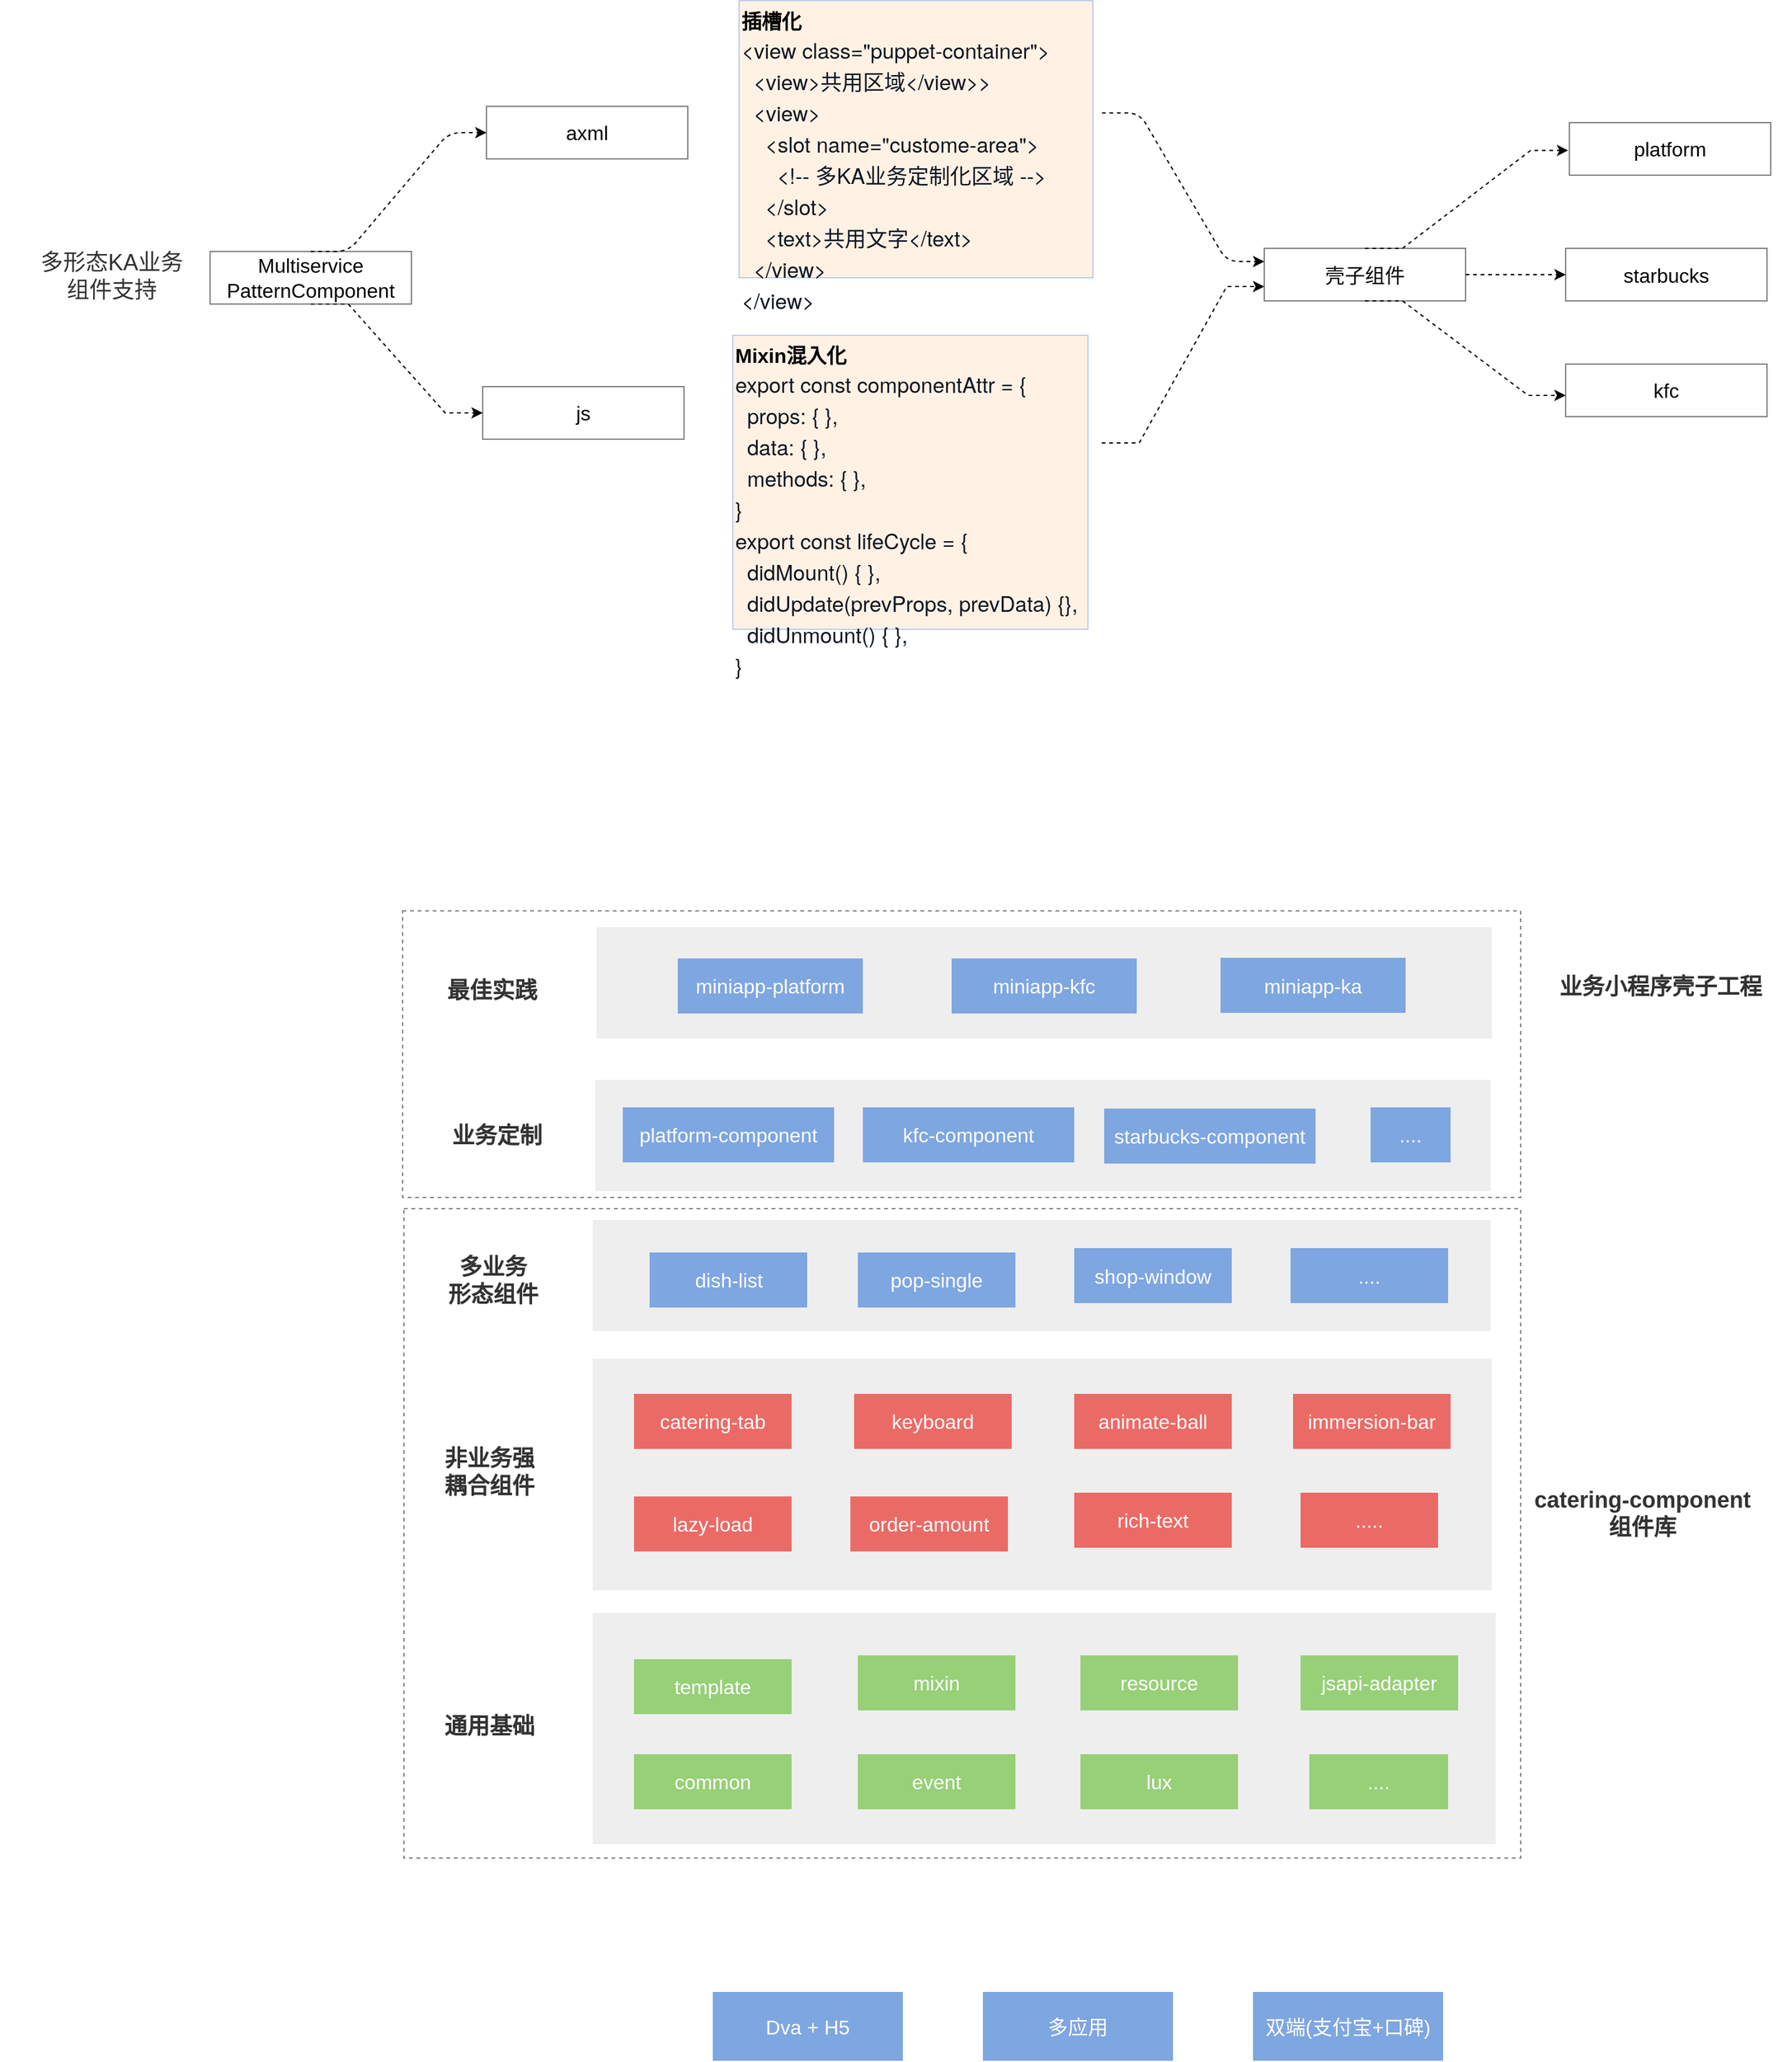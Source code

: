 <mxfile version="13.1.3" type="github" pages="2">
  <diagram id="wGNWwgJgoCwC0jG4wGCJ" name="小程序建设">
    <mxGraphModel dx="2151" dy="2077" grid="0" gridSize="10" guides="1" tooltips="1" connect="1" arrows="1" fold="1" page="0" pageScale="1" pageWidth="1920" pageHeight="2200" math="0" shadow="0">
      <root>
        <mxCell id="0" />
        <mxCell id="1" parent="0" />
        <mxCell id="CZNGlVrKEzRFkM5Kss_T-32" value="" style="rounded=0;whiteSpace=wrap;html=1;dashed=1;strokeColor=#000000;fillColor=none;gradientColor=none;fontSize=16;fontColor=#333333;opacity=50;align=left;" vertex="1" parent="1">
          <mxGeometry x="-465" y="-203" width="894" height="229" as="geometry" />
        </mxCell>
        <mxCell id="CZNGlVrKEzRFkM5Kss_T-28" value="" style="rounded=0;whiteSpace=wrap;html=1;strokeColor=#000000;fillColor=none;gradientColor=none;fontSize=16;fontColor=#333333;opacity=50;align=left;dashed=1;" vertex="1" parent="1">
          <mxGeometry x="-464" y="35" width="893" height="519" as="geometry" />
        </mxCell>
        <mxCell id="_iwvBpTfkNNGq4-8pk6j-16" value="" style="rounded=0;whiteSpace=wrap;html=1;fillColor=#eeeeee;fontSize=16;strokeColor=none;" vertex="1" parent="1">
          <mxGeometry x="-313" y="358" width="722" height="185" as="geometry" />
        </mxCell>
        <mxCell id="_iwvBpTfkNNGq4-8pk6j-4" value="&lt;span style=&quot;font-size: 18px&quot;&gt;多形态KA业务&lt;br&gt;组件支持&lt;/span&gt;" style="text;html=1;strokeColor=none;fillColor=none;align=center;verticalAlign=middle;whiteSpace=wrap;rounded=0;fontSize=16;fontColor=#333333;fontStyle=0" vertex="1" parent="1">
          <mxGeometry x="-787" y="-732.5" width="179" height="45" as="geometry" />
        </mxCell>
        <mxCell id="_iwvBpTfkNNGq4-8pk6j-6" value="&lt;font color=&quot;#ffffff&quot;&gt;template&lt;/font&gt;" style="rounded=0;whiteSpace=wrap;html=1;fontSize=16;strokeColor=none;fillColor=#97D077;gradientColor=none;" vertex="1" parent="1">
          <mxGeometry x="-280" y="395" width="126" height="44" as="geometry" />
        </mxCell>
        <mxCell id="_iwvBpTfkNNGq4-8pk6j-9" value="&lt;font color=&quot;#ffffff&quot;&gt;mixin&lt;/font&gt;" style="rounded=0;whiteSpace=wrap;html=1;fontSize=16;strokeColor=none;fillColor=#97D077;gradientColor=none;" vertex="1" parent="1">
          <mxGeometry x="-101" y="392" width="126" height="44" as="geometry" />
        </mxCell>
        <mxCell id="_iwvBpTfkNNGq4-8pk6j-10" value="&lt;font color=&quot;#ffffff&quot;&gt;resource&lt;/font&gt;" style="rounded=0;whiteSpace=wrap;html=1;fontSize=16;strokeColor=none;fillColor=#97D077;gradientColor=none;" vertex="1" parent="1">
          <mxGeometry x="77" y="392" width="126" height="44" as="geometry" />
        </mxCell>
        <mxCell id="_iwvBpTfkNNGq4-8pk6j-12" value="&lt;font color=&quot;#ffffff&quot;&gt;common&lt;/font&gt;" style="rounded=0;whiteSpace=wrap;html=1;fontSize=16;strokeColor=none;fillColor=#97D077;gradientColor=none;" vertex="1" parent="1">
          <mxGeometry x="-280" y="471" width="126" height="44" as="geometry" />
        </mxCell>
        <mxCell id="_iwvBpTfkNNGq4-8pk6j-13" value="&lt;font color=&quot;#ffffff&quot;&gt;event&lt;/font&gt;" style="rounded=0;whiteSpace=wrap;html=1;fontSize=16;strokeColor=none;fillColor=#97D077;gradientColor=none;" vertex="1" parent="1">
          <mxGeometry x="-101" y="471" width="126" height="44" as="geometry" />
        </mxCell>
        <mxCell id="_iwvBpTfkNNGq4-8pk6j-14" value="&lt;font color=&quot;#ffffff&quot;&gt;lux&lt;/font&gt;" style="rounded=0;whiteSpace=wrap;html=1;fontSize=16;strokeColor=none;fillColor=#97D077;gradientColor=none;" vertex="1" parent="1">
          <mxGeometry x="77" y="471" width="126" height="44" as="geometry" />
        </mxCell>
        <mxCell id="_iwvBpTfkNNGq4-8pk6j-17" value="&lt;font color=&quot;#ffffff&quot;&gt;jsapi-adapter&lt;/font&gt;" style="rounded=0;whiteSpace=wrap;html=1;fontSize=16;strokeColor=none;fillColor=#97D077;gradientColor=none;" vertex="1" parent="1">
          <mxGeometry x="253" y="392" width="126" height="44" as="geometry" />
        </mxCell>
        <mxCell id="_iwvBpTfkNNGq4-8pk6j-18" value="&lt;font color=&quot;#ffffff&quot;&gt;....&lt;/font&gt;" style="rounded=0;whiteSpace=wrap;html=1;fontSize=16;strokeColor=none;fillColor=#97D077;gradientColor=none;" vertex="1" parent="1">
          <mxGeometry x="260" y="471" width="111" height="44" as="geometry" />
        </mxCell>
        <mxCell id="_iwvBpTfkNNGq4-8pk6j-19" value="" style="rounded=0;whiteSpace=wrap;html=1;fillColor=#eeeeee;fontSize=16;strokeColor=none;" vertex="1" parent="1">
          <mxGeometry x="-313" y="155" width="719" height="185" as="geometry" />
        </mxCell>
        <mxCell id="_iwvBpTfkNNGq4-8pk6j-20" value="&lt;font color=&quot;#ffffff&quot;&gt;catering-tab&lt;/font&gt;" style="rounded=0;whiteSpace=wrap;html=1;fontSize=16;strokeColor=none;fillColor=#EA6B66;" vertex="1" parent="1">
          <mxGeometry x="-280" y="183" width="126" height="44" as="geometry" />
        </mxCell>
        <mxCell id="_iwvBpTfkNNGq4-8pk6j-21" value="&lt;font color=&quot;#ffffff&quot;&gt;keyboard&lt;/font&gt;" style="rounded=0;whiteSpace=wrap;html=1;fontSize=16;strokeColor=none;fillColor=#EA6B66;" vertex="1" parent="1">
          <mxGeometry x="-104" y="183" width="126" height="44" as="geometry" />
        </mxCell>
        <mxCell id="_iwvBpTfkNNGq4-8pk6j-22" value="&lt;font color=&quot;#ffffff&quot;&gt;animate-ball&lt;/font&gt;" style="rounded=0;whiteSpace=wrap;html=1;fontSize=16;strokeColor=none;fillColor=#EA6B66;" vertex="1" parent="1">
          <mxGeometry x="72" y="183" width="126" height="44" as="geometry" />
        </mxCell>
        <mxCell id="_iwvBpTfkNNGq4-8pk6j-23" value="&lt;font color=&quot;#ffffff&quot;&gt;immersion-bar&lt;/font&gt;" style="rounded=0;whiteSpace=wrap;html=1;fontSize=16;strokeColor=none;fillColor=#EA6B66;" vertex="1" parent="1">
          <mxGeometry x="247" y="183" width="126" height="44" as="geometry" />
        </mxCell>
        <mxCell id="_iwvBpTfkNNGq4-8pk6j-24" value="&lt;font color=&quot;#ffffff&quot;&gt;.....&lt;/font&gt;" style="rounded=0;whiteSpace=wrap;html=1;fontSize=16;strokeColor=none;fillColor=#EA6B66;" vertex="1" parent="1">
          <mxGeometry x="253" y="262" width="110" height="44" as="geometry" />
        </mxCell>
        <mxCell id="_iwvBpTfkNNGq4-8pk6j-25" value="&lt;font color=&quot;#ffffff&quot;&gt;lazy-load&lt;/font&gt;" style="rounded=0;whiteSpace=wrap;html=1;fontSize=16;strokeColor=none;fillColor=#EA6B66;" vertex="1" parent="1">
          <mxGeometry x="-280" y="265" width="126" height="44" as="geometry" />
        </mxCell>
        <mxCell id="_iwvBpTfkNNGq4-8pk6j-26" value="&lt;font color=&quot;#ffffff&quot;&gt;order-amount&lt;/font&gt;" style="rounded=0;whiteSpace=wrap;html=1;fontSize=16;strokeColor=none;fillColor=#EA6B66;" vertex="1" parent="1">
          <mxGeometry x="-107" y="265" width="126" height="44" as="geometry" />
        </mxCell>
        <mxCell id="_iwvBpTfkNNGq4-8pk6j-27" value="&lt;font color=&quot;#ffffff&quot;&gt;rich-text&lt;/font&gt;" style="rounded=0;whiteSpace=wrap;html=1;fontSize=16;strokeColor=none;fillColor=#EA6B66;" vertex="1" parent="1">
          <mxGeometry x="72" y="262" width="126" height="44" as="geometry" />
        </mxCell>
        <mxCell id="_iwvBpTfkNNGq4-8pk6j-28" value="&lt;span style=&quot;font-size: 18px&quot;&gt;&lt;span&gt;&lt;b&gt;非业务强&lt;br&gt;耦合组件&lt;/b&gt;&lt;/span&gt;&lt;/span&gt;" style="text;html=1;strokeColor=none;fillColor=none;align=center;verticalAlign=middle;whiteSpace=wrap;rounded=0;fontSize=16;fontColor=#333333;fontStyle=0" vertex="1" parent="1">
          <mxGeometry x="-485" y="223" width="179" height="45" as="geometry" />
        </mxCell>
        <mxCell id="_iwvBpTfkNNGq4-8pk6j-29" value="&lt;span style=&quot;font-size: 18px&quot;&gt;&lt;span&gt;&lt;b&gt;通用基础&lt;/b&gt;&lt;br&gt;&lt;/span&gt;&lt;/span&gt;" style="text;html=1;strokeColor=none;fillColor=none;align=center;verticalAlign=middle;whiteSpace=wrap;rounded=0;fontSize=16;fontColor=#333333;fontStyle=0" vertex="1" parent="1">
          <mxGeometry x="-485" y="426" width="179" height="45" as="geometry" />
        </mxCell>
        <mxCell id="_iwvBpTfkNNGq4-8pk6j-43" value="" style="edgeStyle=entityRelationEdgeStyle;rounded=0;jumpStyle=arc;jumpSize=4;orthogonalLoop=1;jettySize=auto;html=1;dashed=1;fontSize=16;fontColor=#333333;exitX=0.5;exitY=1;exitDx=0;exitDy=0;entryX=0;entryY=0.5;entryDx=0;entryDy=0;" edge="1" parent="1" source="_iwvBpTfkNNGq4-8pk6j-30" target="_iwvBpTfkNNGq4-8pk6j-44">
          <mxGeometry relative="1" as="geometry">
            <mxPoint x="-402" y="-535" as="targetPoint" />
          </mxGeometry>
        </mxCell>
        <mxCell id="_iwvBpTfkNNGq4-8pk6j-30" value="Multiservice PatternComponent" style="rounded=0;whiteSpace=wrap;html=1;fontSize=16;opacity=50;" vertex="1" parent="1">
          <mxGeometry x="-619" y="-730" width="161" height="42" as="geometry" />
        </mxCell>
        <mxCell id="_iwvBpTfkNNGq4-8pk6j-36" value="" style="endArrow=classic;html=1;fontSize=16;fontColor=#333333;jumpStyle=arc;jumpSize=4;exitX=0.5;exitY=0;exitDx=0;exitDy=0;edgeStyle=entityRelationEdgeStyle;dashed=1;entryX=0;entryY=0.5;entryDx=0;entryDy=0;" edge="1" parent="1" source="_iwvBpTfkNNGq4-8pk6j-30" target="_iwvBpTfkNNGq4-8pk6j-37">
          <mxGeometry width="50" height="50" relative="1" as="geometry">
            <mxPoint x="-529" y="-814" as="sourcePoint" />
            <mxPoint x="-402" y="-789" as="targetPoint" />
          </mxGeometry>
        </mxCell>
        <mxCell id="_iwvBpTfkNNGq4-8pk6j-37" value="axml" style="rounded=0;whiteSpace=wrap;html=1;fontSize=16;opacity=50;" vertex="1" parent="1">
          <mxGeometry x="-398" y="-846" width="161" height="42" as="geometry" />
        </mxCell>
        <mxCell id="_iwvBpTfkNNGq4-8pk6j-44" value="js" style="rounded=0;whiteSpace=wrap;html=1;fontSize=16;opacity=50;" vertex="1" parent="1">
          <mxGeometry x="-401" y="-622" width="161" height="42" as="geometry" />
        </mxCell>
        <mxCell id="_iwvBpTfkNNGq4-8pk6j-52" value="" style="endArrow=classic;html=1;dashed=1;fontSize=16;fontColor=#333333;entryX=0;entryY=0.25;entryDx=0;entryDy=0;edgeStyle=entityRelationEdgeStyle;" edge="1" parent="1" target="_iwvBpTfkNNGq4-8pk6j-53">
          <mxGeometry width="50" height="50" relative="1" as="geometry">
            <mxPoint x="94.17" y="-840.745" as="sourcePoint" />
            <mxPoint x="202" y="-826" as="targetPoint" />
          </mxGeometry>
        </mxCell>
        <mxCell id="_iwvBpTfkNNGq4-8pk6j-65" value="" style="edgeStyle=entityRelationEdgeStyle;rounded=0;jumpStyle=arc;jumpSize=4;orthogonalLoop=1;jettySize=auto;html=1;dashed=1;fontSize=16;fontColor=#333333;" edge="1" parent="1" source="_iwvBpTfkNNGq4-8pk6j-53" target="_iwvBpTfkNNGq4-8pk6j-64">
          <mxGeometry relative="1" as="geometry" />
        </mxCell>
        <mxCell id="_iwvBpTfkNNGq4-8pk6j-53" value="壳子组件" style="rounded=0;whiteSpace=wrap;html=1;fontSize=16;opacity=50;" vertex="1" parent="1">
          <mxGeometry x="224" y="-732.5" width="161" height="42" as="geometry" />
        </mxCell>
        <mxCell id="_iwvBpTfkNNGq4-8pk6j-64" value="starbucks" style="rounded=0;whiteSpace=wrap;html=1;fontSize=16;opacity=50;" vertex="1" parent="1">
          <mxGeometry x="465" y="-732.5" width="161" height="42" as="geometry" />
        </mxCell>
        <mxCell id="_iwvBpTfkNNGq4-8pk6j-59" value="&lt;b&gt;插槽化&lt;br&gt;&lt;/b&gt;&lt;p class=&quot;p1&quot; style=&quot;margin: 0px ; font-stretch: normal ; line-height: normal ; font-family: &amp;#34;helvetica neue&amp;#34; ; color: rgb(15 , 23 , 33) ; font-size: 17px&quot;&gt;&lt;font style=&quot;font-size: 17px&quot;&gt;&lt;span&gt;&amp;lt;view class=&quot;puppet-container&quot;&amp;gt;&lt;/span&gt;&lt;br&gt;&lt;/font&gt;&lt;/p&gt;&lt;p class=&quot;p1&quot; style=&quot;margin: 0px ; font-stretch: normal ; line-height: normal ; font-family: &amp;#34;helvetica neue&amp;#34; ; color: rgb(15 , 23 , 33) ; font-size: 17px&quot;&gt;&lt;font style=&quot;font-size: 17px&quot;&gt;&lt;span class=&quot;Apple-converted-space&quot;&gt;&amp;nbsp; &lt;/span&gt;&amp;lt;view&amp;gt;&lt;span class=&quot;s1&quot; style=&quot;font-stretch: normal ; line-height: normal ; font-family: &amp;#34;pingfang sc&amp;#34;&quot;&gt;共用区域&lt;/span&gt;&amp;lt;/view&amp;gt;&amp;gt;&lt;/font&gt;&lt;/p&gt;&lt;p class=&quot;p1&quot; style=&quot;margin: 0px ; font-stretch: normal ; line-height: normal ; font-family: &amp;#34;helvetica neue&amp;#34; ; color: rgb(15 , 23 , 33) ; font-size: 17px&quot;&gt;&lt;font style=&quot;font-size: 17px&quot;&gt;&lt;span class=&quot;Apple-converted-space&quot;&gt;&amp;nbsp; &lt;/span&gt;&amp;lt;view&amp;gt;&lt;/font&gt;&lt;/p&gt;&lt;p class=&quot;p1&quot; style=&quot;margin: 0px ; font-stretch: normal ; line-height: normal ; font-family: &amp;#34;helvetica neue&amp;#34; ; color: rgb(15 , 23 , 33) ; font-size: 17px&quot;&gt;&lt;font style=&quot;font-size: 17px&quot;&gt;&lt;span class=&quot;Apple-converted-space&quot;&gt;&amp;nbsp; &amp;nbsp; &lt;/span&gt;&amp;lt;slot name=&quot;custome-area&quot;&amp;gt;&lt;/font&gt;&lt;/p&gt;&lt;p class=&quot;p1&quot; style=&quot;margin: 0px ; font-stretch: normal ; line-height: normal ; font-family: &amp;#34;helvetica neue&amp;#34; ; color: rgb(15 , 23 , 33) ; font-size: 17px&quot;&gt;&lt;font style=&quot;font-size: 17px&quot;&gt;&lt;span class=&quot;Apple-converted-space&quot;&gt;&amp;nbsp; &amp;nbsp; &amp;nbsp; &lt;/span&gt;&amp;lt;!-- &lt;span class=&quot;s1&quot; style=&quot;font-stretch: normal ; line-height: normal ; font-family: &amp;#34;pingfang sc&amp;#34;&quot;&gt;多&lt;/span&gt;KA&lt;span class=&quot;s1&quot; style=&quot;font-stretch: normal ; line-height: normal ; font-family: &amp;#34;pingfang sc&amp;#34;&quot;&gt;业务定制化区域&lt;/span&gt; --&amp;gt;&lt;/font&gt;&lt;/p&gt;&lt;p class=&quot;p1&quot; style=&quot;margin: 0px ; font-stretch: normal ; line-height: normal ; font-family: &amp;#34;helvetica neue&amp;#34; ; color: rgb(15 , 23 , 33) ; font-size: 17px&quot;&gt;&lt;font style=&quot;font-size: 17px&quot;&gt;&lt;span class=&quot;Apple-converted-space&quot;&gt;&amp;nbsp; &amp;nbsp; &lt;/span&gt;&amp;lt;/slot&amp;gt;&lt;/font&gt;&lt;/p&gt;&lt;p class=&quot;p1&quot; style=&quot;margin: 0px ; font-stretch: normal ; line-height: normal ; font-family: &amp;#34;helvetica neue&amp;#34; ; color: rgb(15 , 23 , 33) ; font-size: 17px&quot;&gt;&lt;font style=&quot;font-size: 17px&quot;&gt;&lt;span class=&quot;Apple-converted-space&quot;&gt;&amp;nbsp; &amp;nbsp; &lt;/span&gt;&amp;lt;text&amp;gt;&lt;span class=&quot;s1&quot; style=&quot;font-stretch: normal ; line-height: normal ; font-family: &amp;#34;pingfang sc&amp;#34;&quot;&gt;共用文字&lt;/span&gt;&amp;lt;/text&amp;gt;&lt;/font&gt;&lt;/p&gt;&lt;p class=&quot;p1&quot; style=&quot;margin: 0px ; font-stretch: normal ; line-height: normal ; font-family: &amp;#34;helvetica neue&amp;#34; ; color: rgb(15 , 23 , 33) ; font-size: 17px&quot;&gt;&lt;font style=&quot;font-size: 17px&quot;&gt;&lt;span class=&quot;Apple-converted-space&quot;&gt;&amp;nbsp; &lt;/span&gt;&amp;lt;/view&amp;gt;&lt;/font&gt;&lt;/p&gt;&lt;p class=&quot;p1&quot; style=&quot;margin: 0px ; font-stretch: normal ; line-height: normal ; font-family: &amp;#34;helvetica neue&amp;#34; ; color: rgb(15 , 23 , 33) ; font-size: 17px&quot;&gt;&lt;font style=&quot;font-size: 17px&quot;&gt;&amp;lt;/view&amp;gt;&lt;/font&gt;&lt;/p&gt;" style="rounded=0;whiteSpace=wrap;html=1;strokeColor=#7EA6E0;fillColor=#ffe6cc;fontSize=16;opacity=50;align=left;verticalAlign=top;" vertex="1" parent="1">
          <mxGeometry x="-196" y="-930.5" width="283" height="221.5" as="geometry" />
        </mxCell>
        <mxCell id="_iwvBpTfkNNGq4-8pk6j-62" value="" style="edgeStyle=entityRelationEdgeStyle;rounded=0;jumpStyle=arc;jumpSize=4;orthogonalLoop=1;jettySize=auto;html=1;dashed=1;fontSize=16;fontColor=#333333;" edge="1" parent="1">
          <mxGeometry relative="1" as="geometry">
            <mxPoint x="94" y="-577" as="sourcePoint" />
            <mxPoint x="224" y="-702" as="targetPoint" />
          </mxGeometry>
        </mxCell>
        <mxCell id="_iwvBpTfkNNGq4-8pk6j-60" value="&lt;b&gt;Mixin混入化&lt;br&gt;&lt;/b&gt;&lt;p class=&quot;p1&quot; style=&quot;margin: 0px ; font-stretch: normal ; line-height: normal ; font-family: &amp;#34;helvetica neue&amp;#34; ; color: rgb(15 , 23 , 33) ; font-size: 17px&quot;&gt;&lt;font style=&quot;font-size: 17px&quot;&gt;export const componentAttr = {&lt;/font&gt;&lt;/p&gt;&lt;p class=&quot;p1&quot; style=&quot;margin: 0px ; font-stretch: normal ; line-height: normal ; font-family: &amp;#34;helvetica neue&amp;#34; ; color: rgb(15 , 23 , 33) ; font-size: 17px&quot;&gt;&lt;font style=&quot;font-size: 17px&quot;&gt;&lt;span class=&quot;Apple-converted-space&quot;&gt;&amp;nbsp; &lt;/span&gt;props: { },&lt;/font&gt;&lt;/p&gt;&lt;p class=&quot;p1&quot; style=&quot;margin: 0px ; font-stretch: normal ; line-height: normal ; font-family: &amp;#34;helvetica neue&amp;#34; ; color: rgb(15 , 23 , 33) ; font-size: 17px&quot;&gt;&lt;font style=&quot;font-size: 17px&quot;&gt;&lt;span class=&quot;Apple-converted-space&quot;&gt;&amp;nbsp; &lt;/span&gt;data: { },&lt;/font&gt;&lt;/p&gt;&lt;p class=&quot;p1&quot; style=&quot;margin: 0px ; font-stretch: normal ; line-height: normal ; font-family: &amp;#34;helvetica neue&amp;#34; ; color: rgb(15 , 23 , 33) ; font-size: 17px&quot;&gt;&lt;font style=&quot;font-size: 17px&quot;&gt;&lt;span class=&quot;Apple-converted-space&quot;&gt;&amp;nbsp; &lt;/span&gt;methods: { },&lt;/font&gt;&lt;/p&gt;&lt;p class=&quot;p1&quot; style=&quot;margin: 0px ; font-stretch: normal ; line-height: normal ; font-family: &amp;#34;helvetica neue&amp;#34; ; color: rgb(15 , 23 , 33) ; font-size: 17px&quot;&gt;&lt;font style=&quot;font-size: 17px&quot;&gt;}&lt;/font&gt;&lt;/p&gt;&lt;p class=&quot;p1&quot; style=&quot;margin: 0px ; font-stretch: normal ; line-height: normal ; font-family: &amp;#34;helvetica neue&amp;#34; ; color: rgb(15 , 23 , 33) ; font-size: 17px&quot;&gt;&lt;font style=&quot;font-size: 17px&quot;&gt;export const lifeCycle = {&lt;/font&gt;&lt;/p&gt;&lt;p class=&quot;p1&quot; style=&quot;margin: 0px ; font-stretch: normal ; line-height: normal ; font-family: &amp;#34;helvetica neue&amp;#34; ; color: rgb(15 , 23 , 33) ; font-size: 17px&quot;&gt;&lt;font style=&quot;font-size: 17px&quot;&gt;&lt;span class=&quot;Apple-converted-space&quot;&gt;&amp;nbsp; &lt;/span&gt;didMount() { },&lt;/font&gt;&lt;/p&gt;&lt;p class=&quot;p1&quot; style=&quot;margin: 0px ; font-stretch: normal ; line-height: normal ; font-family: &amp;#34;helvetica neue&amp;#34; ; color: rgb(15 , 23 , 33) ; font-size: 17px&quot;&gt;&lt;font style=&quot;font-size: 17px&quot;&gt;&lt;span class=&quot;Apple-converted-space&quot;&gt;&amp;nbsp; &lt;/span&gt;didUpdate(prevProps, prevData) {},&lt;/font&gt;&lt;/p&gt;&lt;p class=&quot;p1&quot; style=&quot;margin: 0px ; font-stretch: normal ; line-height: normal ; font-family: &amp;#34;helvetica neue&amp;#34; ; color: rgb(15 , 23 , 33) ; font-size: 17px&quot;&gt;&lt;font style=&quot;font-size: 17px&quot;&gt;&lt;span class=&quot;Apple-converted-space&quot;&gt;&amp;nbsp; &lt;/span&gt;didUnmount() { },&lt;/font&gt;&lt;/p&gt;&lt;p class=&quot;p1&quot; style=&quot;margin: 0px ; font-stretch: normal ; line-height: normal ; font-family: &amp;#34;helvetica neue&amp;#34; ; color: rgb(15 , 23 , 33) ; font-size: 17px&quot;&gt;&lt;font style=&quot;font-size: 17px&quot;&gt;}&lt;/font&gt;&lt;/p&gt;" style="rounded=0;whiteSpace=wrap;html=1;strokeColor=#7EA6E0;fillColor=#ffe6cc;fontSize=16;opacity=50;align=left;verticalAlign=top;" vertex="1" parent="1">
          <mxGeometry x="-201" y="-663" width="284" height="235" as="geometry" />
        </mxCell>
        <mxCell id="_iwvBpTfkNNGq4-8pk6j-66" value="kfc" style="rounded=0;whiteSpace=wrap;html=1;fontSize=16;opacity=50;" vertex="1" parent="1">
          <mxGeometry x="465" y="-640" width="161" height="42" as="geometry" />
        </mxCell>
        <mxCell id="_iwvBpTfkNNGq4-8pk6j-67" value="platform" style="rounded=0;whiteSpace=wrap;html=1;fontSize=16;opacity=50;" vertex="1" parent="1">
          <mxGeometry x="468" y="-833" width="161" height="42" as="geometry" />
        </mxCell>
        <mxCell id="_iwvBpTfkNNGq4-8pk6j-68" value="" style="edgeStyle=entityRelationEdgeStyle;rounded=0;jumpStyle=arc;jumpSize=4;orthogonalLoop=1;jettySize=auto;html=1;dashed=1;fontSize=16;fontColor=#333333;entryX=0;entryY=0.5;entryDx=0;entryDy=0;exitX=0.5;exitY=1;exitDx=0;exitDy=0;" edge="1" parent="1" source="_iwvBpTfkNNGq4-8pk6j-53">
          <mxGeometry relative="1" as="geometry">
            <mxPoint x="385" y="-709" as="sourcePoint" />
            <mxPoint x="465" y="-615" as="targetPoint" />
          </mxGeometry>
        </mxCell>
        <mxCell id="_iwvBpTfkNNGq4-8pk6j-69" value="" style="edgeStyle=entityRelationEdgeStyle;rounded=0;jumpStyle=arc;jumpSize=4;orthogonalLoop=1;jettySize=auto;html=1;dashed=1;fontSize=16;fontColor=#333333;exitX=0.5;exitY=0;exitDx=0;exitDy=0;" edge="1" parent="1" source="_iwvBpTfkNNGq4-8pk6j-53">
          <mxGeometry relative="1" as="geometry">
            <mxPoint x="387.0" y="-810.77" as="sourcePoint" />
            <mxPoint x="467" y="-810.77" as="targetPoint" />
          </mxGeometry>
        </mxCell>
        <mxCell id="CZNGlVrKEzRFkM5Kss_T-1" value="" style="rounded=0;whiteSpace=wrap;html=1;fillColor=#eeeeee;fontSize=16;strokeColor=none;" vertex="1" parent="1">
          <mxGeometry x="-313" y="44" width="718" height="89" as="geometry" />
        </mxCell>
        <mxCell id="CZNGlVrKEzRFkM5Kss_T-4" value="&lt;font color=&quot;#ffffff&quot;&gt;dish-list&lt;/font&gt;" style="rounded=0;whiteSpace=wrap;html=1;fontSize=16;strokeColor=none;fillColor=#7EA6E0;" vertex="1" parent="1">
          <mxGeometry x="-267.5" y="70" width="126" height="44" as="geometry" />
        </mxCell>
        <mxCell id="CZNGlVrKEzRFkM5Kss_T-5" value="&lt;font color=&quot;#ffffff&quot;&gt;pop-single&lt;/font&gt;" style="rounded=0;whiteSpace=wrap;html=1;fontSize=16;strokeColor=none;fillColor=#7EA6E0;" vertex="1" parent="1">
          <mxGeometry x="-101" y="70" width="126" height="44" as="geometry" />
        </mxCell>
        <mxCell id="CZNGlVrKEzRFkM5Kss_T-7" value="&lt;font color=&quot;#ffffff&quot;&gt;shop-window&lt;/font&gt;" style="rounded=0;whiteSpace=wrap;html=1;fontSize=16;strokeColor=none;fillColor=#7EA6E0;" vertex="1" parent="1">
          <mxGeometry x="72" y="66.5" width="126" height="44" as="geometry" />
        </mxCell>
        <mxCell id="CZNGlVrKEzRFkM5Kss_T-8" value="&lt;font color=&quot;#ffffff&quot;&gt;....&lt;/font&gt;" style="rounded=0;whiteSpace=wrap;html=1;fontSize=16;strokeColor=none;fillColor=#7EA6E0;" vertex="1" parent="1">
          <mxGeometry x="245" y="66.5" width="126" height="44" as="geometry" />
        </mxCell>
        <mxCell id="CZNGlVrKEzRFkM5Kss_T-10" value="&lt;span style=&quot;font-size: 18px&quot;&gt;&lt;b&gt;多业务&lt;br&gt;形态组件&lt;/b&gt;&lt;br&gt;&lt;/span&gt;" style="text;html=1;strokeColor=none;fillColor=none;align=center;verticalAlign=middle;whiteSpace=wrap;rounded=0;fontSize=16;fontColor=#333333;fontStyle=0" vertex="1" parent="1">
          <mxGeometry x="-482" y="70" width="179" height="45" as="geometry" />
        </mxCell>
        <mxCell id="CZNGlVrKEzRFkM5Kss_T-11" value="" style="rounded=0;whiteSpace=wrap;html=1;fillColor=#eeeeee;fontSize=16;strokeColor=none;" vertex="1" parent="1">
          <mxGeometry x="-311" y="-68" width="716" height="89" as="geometry" />
        </mxCell>
        <mxCell id="CZNGlVrKEzRFkM5Kss_T-12" value="&lt;span style=&quot;font-size: 18px&quot;&gt;&lt;b&gt;业务定制&lt;/b&gt;&lt;br&gt;&lt;/span&gt;" style="text;html=1;strokeColor=none;fillColor=none;align=center;verticalAlign=middle;whiteSpace=wrap;rounded=0;fontSize=16;fontColor=#333333;fontStyle=0" vertex="1" parent="1">
          <mxGeometry x="-479" y="-46" width="179" height="45" as="geometry" />
        </mxCell>
        <mxCell id="CZNGlVrKEzRFkM5Kss_T-13" value="&lt;font color=&quot;#ffffff&quot;&gt;platform-component&lt;/font&gt;" style="rounded=0;whiteSpace=wrap;html=1;fontSize=16;strokeColor=none;fillColor=#7EA6E0;" vertex="1" parent="1">
          <mxGeometry x="-289" y="-46" width="169" height="44" as="geometry" />
        </mxCell>
        <mxCell id="CZNGlVrKEzRFkM5Kss_T-14" value="&lt;font color=&quot;#ffffff&quot;&gt;kfc-component&lt;/font&gt;" style="rounded=0;whiteSpace=wrap;html=1;fontSize=16;strokeColor=none;fillColor=#7EA6E0;" vertex="1" parent="1">
          <mxGeometry x="-97" y="-46" width="169" height="44" as="geometry" />
        </mxCell>
        <mxCell id="CZNGlVrKEzRFkM5Kss_T-15" value="&lt;font color=&quot;#ffffff&quot;&gt;starbucks-component&lt;/font&gt;" style="rounded=0;whiteSpace=wrap;html=1;fontSize=16;strokeColor=none;fillColor=#7EA6E0;" vertex="1" parent="1">
          <mxGeometry x="96" y="-45" width="169" height="44" as="geometry" />
        </mxCell>
        <mxCell id="CZNGlVrKEzRFkM5Kss_T-16" value="&lt;font color=&quot;#ffffff&quot;&gt;....&lt;/font&gt;" style="rounded=0;whiteSpace=wrap;html=1;fontSize=16;strokeColor=none;fillColor=#7EA6E0;" vertex="1" parent="1">
          <mxGeometry x="309" y="-46" width="64" height="44" as="geometry" />
        </mxCell>
        <mxCell id="CZNGlVrKEzRFkM5Kss_T-19" value="" style="rounded=0;whiteSpace=wrap;html=1;fillColor=#eeeeee;fontSize=16;strokeColor=none;" vertex="1" parent="1">
          <mxGeometry x="-310" y="-190" width="716" height="89" as="geometry" />
        </mxCell>
        <mxCell id="CZNGlVrKEzRFkM5Kss_T-20" value="&lt;span style=&quot;font-size: 18px&quot;&gt;&lt;b&gt;最佳实践&lt;/b&gt;&lt;br&gt;&lt;/span&gt;" style="text;html=1;strokeColor=none;fillColor=none;align=center;verticalAlign=middle;whiteSpace=wrap;rounded=0;fontSize=16;fontColor=#333333;fontStyle=0" vertex="1" parent="1">
          <mxGeometry x="-483" y="-162" width="179" height="45" as="geometry" />
        </mxCell>
        <mxCell id="CZNGlVrKEzRFkM5Kss_T-25" value="&lt;font color=&quot;#ffffff&quot;&gt;miniapp-platform&lt;/font&gt;" style="rounded=0;whiteSpace=wrap;html=1;fontSize=16;strokeColor=none;fillColor=#7EA6E0;" vertex="1" parent="1">
          <mxGeometry x="-245" y="-165" width="148" height="44" as="geometry" />
        </mxCell>
        <mxCell id="CZNGlVrKEzRFkM5Kss_T-26" value="&lt;font color=&quot;#ffffff&quot;&gt;miniapp-kfc&lt;/font&gt;" style="rounded=0;whiteSpace=wrap;html=1;fontSize=16;strokeColor=none;fillColor=#7EA6E0;" vertex="1" parent="1">
          <mxGeometry x="-26" y="-165" width="148" height="44" as="geometry" />
        </mxCell>
        <mxCell id="CZNGlVrKEzRFkM5Kss_T-27" value="&lt;font color=&quot;#ffffff&quot;&gt;miniapp-ka&lt;/font&gt;" style="rounded=0;whiteSpace=wrap;html=1;fontSize=16;strokeColor=none;fillColor=#7EA6E0;" vertex="1" parent="1">
          <mxGeometry x="189" y="-165.5" width="148" height="44" as="geometry" />
        </mxCell>
        <mxCell id="CZNGlVrKEzRFkM5Kss_T-30" value="&lt;span style=&quot;font-size: 18px&quot;&gt;&lt;span&gt;&lt;b&gt;catering-component 组件库&lt;/b&gt;&lt;br&gt;&lt;/span&gt;&lt;/span&gt;" style="text;html=1;strokeColor=none;fillColor=none;align=center;verticalAlign=middle;whiteSpace=wrap;rounded=0;fontSize=16;fontColor=#333333;fontStyle=0" vertex="1" parent="1">
          <mxGeometry x="437" y="256" width="179" height="45" as="geometry" />
        </mxCell>
        <mxCell id="CZNGlVrKEzRFkM5Kss_T-33" value="&lt;span style=&quot;font-size: 18px&quot;&gt;&lt;span&gt;&lt;b&gt;业务小程序壳子工程&lt;br&gt;&lt;/b&gt;&lt;br&gt;&lt;/span&gt;&lt;/span&gt;" style="text;html=1;strokeColor=none;fillColor=none;align=center;verticalAlign=middle;whiteSpace=wrap;rounded=0;fontSize=16;fontColor=#333333;fontStyle=0" vertex="1" parent="1">
          <mxGeometry x="437" y="-154" width="208" height="45" as="geometry" />
        </mxCell>
        <mxCell id="MtkWLxXeznEALJgzNwCp-1" value="&lt;font color=&quot;#ffffff&quot;&gt;Dva + H5&lt;/font&gt;" style="rounded=0;whiteSpace=wrap;html=1;fontSize=16;strokeColor=none;fillColor=#7EA6E0;" vertex="1" parent="1">
          <mxGeometry x="-217" y="661" width="152" height="55" as="geometry" />
        </mxCell>
        <mxCell id="MtkWLxXeznEALJgzNwCp-2" value="&lt;font color=&quot;#ffffff&quot;&gt;双端(支付宝+口碑)&lt;/font&gt;" style="rounded=0;whiteSpace=wrap;html=1;fontSize=16;strokeColor=none;fillColor=#7EA6E0;" vertex="1" parent="1">
          <mxGeometry x="215" y="661" width="152" height="55" as="geometry" />
        </mxCell>
        <mxCell id="MtkWLxXeznEALJgzNwCp-3" value="&lt;font color=&quot;#ffffff&quot;&gt;多应用&lt;/font&gt;" style="rounded=0;whiteSpace=wrap;html=1;fontSize=16;strokeColor=none;fillColor=#7EA6E0;" vertex="1" parent="1">
          <mxGeometry x="-1" y="661" width="152" height="55" as="geometry" />
        </mxCell>
      </root>
    </mxGraphModel>
  </diagram>
  <diagram id="RSGCXDl1be-_-s18SJeO" name="插件化">
    <mxGraphModel dx="1261" dy="819" grid="0" gridSize="10" guides="1" tooltips="1" connect="1" arrows="1" fold="1" page="0" pageScale="1" pageWidth="1920" pageHeight="2200" math="0" shadow="0">
      <root>
        <mxCell id="sGAXCtGk8NQZ_SCbDOv5-0" />
        <mxCell id="sGAXCtGk8NQZ_SCbDOv5-1" parent="sGAXCtGk8NQZ_SCbDOv5-0" />
        <mxCell id="kCQOWevUnFvGmBzOdK7j-13" value="" style="rounded=0;whiteSpace=wrap;html=1;strokeColor=#333333;fillColor=#ffffff;gradientColor=none;fontSize=14;fontColor=#333333;opacity=70;align=center;dashed=1;" vertex="1" parent="sGAXCtGk8NQZ_SCbDOv5-1">
          <mxGeometry x="1064" y="2863" width="155" height="311" as="geometry" />
        </mxCell>
        <mxCell id="kCQOWevUnFvGmBzOdK7j-12" value="" style="rounded=0;whiteSpace=wrap;html=1;strokeColor=#333333;fillColor=#ffffff;gradientColor=none;fontSize=14;fontColor=#333333;opacity=70;align=center;dashed=1;" vertex="1" parent="sGAXCtGk8NQZ_SCbDOv5-1">
          <mxGeometry x="686" y="2865" width="310" height="311" as="geometry" />
        </mxCell>
        <mxCell id="atghMipvDFR6WU0vGVZE-4" value="" style="rounded=0;whiteSpace=wrap;html=1;strokeColor=#333333;fillColor=#ffffff;gradientColor=none;fontSize=14;fontColor=#333333;opacity=70;align=center;dashed=1;" vertex="1" parent="sGAXCtGk8NQZ_SCbDOv5-1">
          <mxGeometry x="427" y="2867" width="191" height="311" as="geometry" />
        </mxCell>
        <mxCell id="0hjtXXsiJJn6nXtYCbco-81" value="" style="rounded=0;whiteSpace=wrap;html=1;strokeColor=#333333;fillColor=#ffffff;gradientColor=none;fontSize=14;fontColor=#333333;opacity=70;align=center;dashed=1;" vertex="1" parent="sGAXCtGk8NQZ_SCbDOv5-1">
          <mxGeometry x="791" y="1884" width="356" height="391" as="geometry" />
        </mxCell>
        <mxCell id="0hjtXXsiJJn6nXtYCbco-34" value="" style="rounded=0;whiteSpace=wrap;html=1;strokeColor=#333333;fillColor=#ffffff;gradientColor=none;fontSize=14;fontColor=#333333;opacity=70;align=center;dashed=1;" vertex="1" parent="sGAXCtGk8NQZ_SCbDOv5-1">
          <mxGeometry x="235" y="1273" width="411" height="64" as="geometry" />
        </mxCell>
        <mxCell id="fUTBjKsCdObSmfbrSuaB-33" value="" style="edgeStyle=orthogonalEdgeStyle;rounded=0;jumpStyle=arc;jumpSize=4;orthogonalLoop=1;jettySize=auto;html=1;startArrow=none;startFill=0;endArrow=classic;endFill=1;strokeColor=#333333;fontSize=13;fontColor=#333333;opacity=60;" edge="1" parent="sGAXCtGk8NQZ_SCbDOv5-1" source="fUTBjKsCdObSmfbrSuaB-28">
          <mxGeometry relative="1" as="geometry">
            <mxPoint x="455" y="388" as="targetPoint" />
            <Array as="points">
              <mxPoint x="455" y="419" />
              <mxPoint x="455" y="419" />
            </Array>
          </mxGeometry>
        </mxCell>
        <mxCell id="fUTBjKsCdObSmfbrSuaB-28" value="" style="rounded=0;whiteSpace=wrap;html=1;strokeColor=#333333;fillColor=#ffffff;gradientColor=none;fontSize=14;fontColor=#333333;opacity=70;align=center;dashed=1;" vertex="1" parent="sGAXCtGk8NQZ_SCbDOv5-1">
          <mxGeometry x="280.5" y="433" width="308" height="224" as="geometry" />
        </mxCell>
        <mxCell id="fUTBjKsCdObSmfbrSuaB-15" value="" style="rounded=0;whiteSpace=wrap;html=1;strokeColor=#333333;fillColor=#ffffff;gradientColor=none;fontSize=14;fontColor=#333333;opacity=70;align=center;dashed=1;" vertex="1" parent="sGAXCtGk8NQZ_SCbDOv5-1">
          <mxGeometry x="292" y="503" width="285" height="144" as="geometry" />
        </mxCell>
        <mxCell id="SdMMw53TMcRDVDHch9Ap-2" value="" style="edgeStyle=orthogonalEdgeStyle;rounded=0;jumpStyle=arc;jumpSize=4;orthogonalLoop=1;jettySize=auto;html=1;fontSize=14;fontColor=#333333;exitX=1;exitY=0.5;exitDx=0;exitDy=0;entryX=0.5;entryY=0;entryDx=0;entryDy=0;strokeColor=#333333;opacity=60;" edge="1" parent="sGAXCtGk8NQZ_SCbDOv5-1" source="83bKPtsFYFAJVs6Ttk3T-5" target="SdMMw53TMcRDVDHch9Ap-0">
          <mxGeometry relative="1" as="geometry">
            <mxPoint x="599" y="407" as="sourcePoint" />
            <mxPoint x="683" y="407" as="targetPoint" />
          </mxGeometry>
        </mxCell>
        <mxCell id="83bKPtsFYFAJVs6Ttk3T-5" value="" style="rounded=0;whiteSpace=wrap;html=1;strokeColor=#333333;fillColor=#ffffff;gradientColor=none;fontSize=14;fontColor=#333333;opacity=70;align=center;dashed=1;" vertex="1" parent="sGAXCtGk8NQZ_SCbDOv5-1">
          <mxGeometry x="265" y="268" width="302" height="118" as="geometry" />
        </mxCell>
        <mxCell id="83bKPtsFYFAJVs6Ttk3T-0" value="星巴克小程序" style="rounded=0;whiteSpace=wrap;html=1;strokeColor=none;fillColor=#60a917;fontSize=14;fontColor=#ffffff;opacity=80;align=center;" vertex="1" parent="sGAXCtGk8NQZ_SCbDOv5-1">
          <mxGeometry x="274" y="280" width="129" height="36" as="geometry" />
        </mxCell>
        <mxCell id="83bKPtsFYFAJVs6Ttk3T-2" value="麦当劳小程序" style="rounded=0;whiteSpace=wrap;html=1;strokeColor=none;fillColor=#60a917;fontSize=14;fontColor=#ffffff;opacity=80;align=center;" vertex="1" parent="sGAXCtGk8NQZ_SCbDOv5-1">
          <mxGeometry x="427" y="280" width="129" height="36" as="geometry" />
        </mxCell>
        <mxCell id="83bKPtsFYFAJVs6Ttk3T-3" value="必胜客小程序" style="rounded=0;whiteSpace=wrap;html=1;strokeColor=none;fillColor=#60a917;fontSize=14;fontColor=#ffffff;opacity=80;align=center;" vertex="1" parent="sGAXCtGk8NQZ_SCbDOv5-1">
          <mxGeometry x="274" y="335" width="129" height="36" as="geometry" />
        </mxCell>
        <mxCell id="83bKPtsFYFAJVs6Ttk3T-4" value="...." style="rounded=0;whiteSpace=wrap;html=1;strokeColor=none;fillColor=#60a917;fontSize=14;fontColor=#ffffff;opacity=80;align=center;" vertex="1" parent="sGAXCtGk8NQZ_SCbDOv5-1">
          <mxGeometry x="427" y="335" width="129" height="36" as="geometry" />
        </mxCell>
        <mxCell id="83bKPtsFYFAJVs6Ttk3T-6" value="KA商家自运营小程序" style="text;html=1;strokeColor=none;fillColor=none;align=center;verticalAlign=middle;whiteSpace=wrap;rounded=0;fontSize=14;fontColor=#333333;opacity=80;" vertex="1" parent="sGAXCtGk8NQZ_SCbDOv5-1">
          <mxGeometry x="334" y="240" width="151.5" height="20" as="geometry" />
        </mxCell>
        <mxCell id="flBIckHXrqn5_zDC13zc-1" value="" style="edgeStyle=orthogonalEdgeStyle;rounded=0;jumpStyle=arc;jumpSize=4;orthogonalLoop=1;jettySize=auto;html=1;startArrow=none;startFill=0;endArrow=classic;endFill=1;strokeColor=#333333;fontSize=13;fontColor=#333333;opacity=60;entryX=1.015;entryY=0.125;entryDx=0;entryDy=0;entryPerimeter=0;" edge="1" parent="sGAXCtGk8NQZ_SCbDOv5-1" source="SdMMw53TMcRDVDHch9Ap-0" target="fUTBjKsCdObSmfbrSuaB-28">
          <mxGeometry relative="1" as="geometry">
            <mxPoint x="681" y="461" as="targetPoint" />
            <Array as="points">
              <mxPoint x="653" y="462" />
            </Array>
          </mxGeometry>
        </mxCell>
        <mxCell id="SdMMw53TMcRDVDHch9Ap-0" value="&lt;font color=&quot;#ffffff&quot; style=&quot;font-size: 15px&quot;&gt;Mop 插件&lt;/font&gt;" style="rounded=0;whiteSpace=wrap;html=1;fontSize=15;strokeColor=none;fillColor=#EA6B66;" vertex="1" parent="sGAXCtGk8NQZ_SCbDOv5-1">
          <mxGeometry x="718" y="443" width="118" height="38" as="geometry" />
        </mxCell>
        <mxCell id="SdMMw53TMcRDVDHch9Ap-3" value="订购" style="text;html=1;align=center;verticalAlign=middle;resizable=0;points=[];autosize=1;fontSize=14;fontColor=#333333;" vertex="1" parent="sGAXCtGk8NQZ_SCbDOv5-1">
          <mxGeometry x="664" y="302" width="38" height="21" as="geometry" />
        </mxCell>
        <mxCell id="SdMMw53TMcRDVDHch9Ap-5" value="提供" style="text;html=1;align=center;verticalAlign=middle;resizable=0;points=[];autosize=1;fontSize=14;fontColor=#333333;" vertex="1" parent="sGAXCtGk8NQZ_SCbDOv5-1">
          <mxGeometry x="452" y="400" width="38" height="21" as="geometry" />
        </mxCell>
        <mxCell id="fUTBjKsCdObSmfbrSuaB-0" value="&lt;font color=&quot;#ffffff&quot; style=&quot;font-size: 15px&quot;&gt;点餐服务&lt;/font&gt;" style="rounded=0;whiteSpace=wrap;html=1;fontSize=15;strokeColor=none;fillColor=#7EA6E0;" vertex="1" parent="sGAXCtGk8NQZ_SCbDOv5-1">
          <mxGeometry x="375" y="446" width="113" height="37" as="geometry" />
        </mxCell>
        <mxCell id="fUTBjKsCdObSmfbrSuaB-6" value="" style="edgeStyle=orthogonalEdgeStyle;rounded=0;jumpStyle=arc;jumpSize=4;orthogonalLoop=1;jettySize=auto;html=1;startArrow=none;startFill=0;endArrow=classic;endFill=1;strokeColor=#6F0000;fontSize=15;fontColor=#333333;opacity=60;fillColor=#a20025;" edge="1" parent="sGAXCtGk8NQZ_SCbDOv5-1" source="fUTBjKsCdObSmfbrSuaB-3">
          <mxGeometry relative="1" as="geometry">
            <mxPoint x="254" y="327" as="targetPoint" />
          </mxGeometry>
        </mxCell>
        <mxCell id="fUTBjKsCdObSmfbrSuaB-3" value="用户" style="shape=umlActor;verticalLabelPosition=bottom;labelBackgroundColor=#ffffff;verticalAlign=top;html=1;outlineConnect=0;dashed=1;strokeColor=#7EA6E0;fillColor=#ffffff;gradientColor=none;fontSize=15;fontColor=#333333;opacity=90;align=center;" vertex="1" parent="sGAXCtGk8NQZ_SCbDOv5-1">
          <mxGeometry x="131" y="286.5" width="43" height="81" as="geometry" />
        </mxCell>
        <mxCell id="fUTBjKsCdObSmfbrSuaB-16" value="&lt;font color=&quot;#ffffff&quot; style=&quot;font-size: 15px&quot;&gt;域内外流量&lt;/font&gt;" style="rounded=0;whiteSpace=wrap;html=1;fontSize=15;strokeColor=none;fillColor=#7EA6E0;" vertex="1" parent="sGAXCtGk8NQZ_SCbDOv5-1">
          <mxGeometry x="311" y="522" width="113" height="37" as="geometry" />
        </mxCell>
        <mxCell id="fUTBjKsCdObSmfbrSuaB-19" value="&lt;font color=&quot;#ffffff&quot;&gt;丰富业务场景&lt;/font&gt;" style="rounded=0;whiteSpace=wrap;html=1;fontSize=15;strokeColor=none;fillColor=#7EA6E0;" vertex="1" parent="sGAXCtGk8NQZ_SCbDOv5-1">
          <mxGeometry x="452" y="522" width="113" height="37" as="geometry" />
        </mxCell>
        <mxCell id="fUTBjKsCdObSmfbrSuaB-20" value="&lt;font color=&quot;#ffffff&quot;&gt;数据&lt;/font&gt;" style="rounded=0;whiteSpace=wrap;html=1;fontSize=15;strokeColor=none;fillColor=#7EA6E0;" vertex="1" parent="sGAXCtGk8NQZ_SCbDOv5-1">
          <mxGeometry x="452" y="578" width="113" height="37" as="geometry" />
        </mxCell>
        <mxCell id="fUTBjKsCdObSmfbrSuaB-21" value="&lt;font color=&quot;#ffffff&quot;&gt;产品技术&lt;/font&gt;" style="rounded=0;whiteSpace=wrap;html=1;fontSize=15;strokeColor=none;fillColor=#7EA6E0;" vertex="1" parent="sGAXCtGk8NQZ_SCbDOv5-1">
          <mxGeometry x="311" y="578" width="113" height="37" as="geometry" />
        </mxCell>
        <mxCell id="fUTBjKsCdObSmfbrSuaB-22" value="阿里经济体系" style="text;html=1;strokeColor=none;fillColor=none;align=center;verticalAlign=middle;whiteSpace=wrap;rounded=0;dashed=1;fontSize=13;fontColor=#333333;opacity=90;" vertex="1" parent="sGAXCtGk8NQZ_SCbDOv5-1">
          <mxGeometry x="388" y="623" width="102" height="17" as="geometry" />
        </mxCell>
        <mxCell id="flBIckHXrqn5_zDC13zc-5" value="" style="edgeStyle=orthogonalEdgeStyle;rounded=0;jumpStyle=arc;jumpSize=4;orthogonalLoop=1;jettySize=auto;html=1;startArrow=classic;startFill=1;endArrow=none;endFill=0;strokeColor=#6F0000;fontSize=13;fontColor=#333333;opacity=60;fillColor=#a20025;strokeWidth=1;" edge="1" parent="sGAXCtGk8NQZ_SCbDOv5-1">
          <mxGeometry relative="1" as="geometry">
            <mxPoint x="423.5" y="431" as="sourcePoint" />
            <mxPoint x="423" y="386" as="targetPoint" />
            <Array as="points">
              <mxPoint x="423.5" y="402" />
            </Array>
          </mxGeometry>
        </mxCell>
        <mxCell id="flBIckHXrqn5_zDC13zc-6" value="引流" style="text;html=1;align=center;verticalAlign=middle;resizable=0;points=[];autosize=1;fontSize=14;fontColor=#333333;" vertex="1" parent="sGAXCtGk8NQZ_SCbDOv5-1">
          <mxGeometry x="382" y="400" width="38" height="21" as="geometry" />
        </mxCell>
        <mxCell id="0hjtXXsiJJn6nXtYCbco-0" value="热插拔" style="rounded=0;whiteSpace=wrap;html=1;fontSize=15;strokeColor=none;fillColor=#7EA6E0;fontColor=#ffffff;" vertex="1" parent="sGAXCtGk8NQZ_SCbDOv5-1">
          <mxGeometry x="766" y="1218" width="146" height="46" as="geometry" />
        </mxCell>
        <mxCell id="0hjtXXsiJJn6nXtYCbco-4" value="" style="html=1;shadow=0;dashed=0;align=center;verticalAlign=middle;shape=mxgraph.arrows2.arrow;dy=0.6;dx=40;notch=0;dashPattern=1 4;strokeColor=#333333;fillColor=#ffffff;gradientColor=none;fontSize=13;fontColor=#333333;opacity=80;" vertex="1" parent="sGAXCtGk8NQZ_SCbDOv5-1">
          <mxGeometry x="772" y="652" width="65" height="51" as="geometry" />
        </mxCell>
        <mxCell id="0hjtXXsiJJn6nXtYCbco-8" value="&lt;div style=&quot;text-align: left&quot;&gt;&lt;span style=&quot;font-size: 19px&quot;&gt;1.&amp;nbsp; 业务独立化复用能力提升（被订购），不影响主体小程序包大小&lt;/span&gt;&lt;/div&gt;&lt;div style=&quot;text-align: left&quot;&gt;&lt;span style=&quot;font-size: 19px&quot;&gt;&lt;br&gt;&lt;/span&gt;&lt;/div&gt;&lt;span style=&quot;font-size: 19px&quot;&gt;&lt;div style=&quot;text-align: left&quot;&gt;2. 研发效率更高，适合跨BU合作&lt;/div&gt;&lt;/span&gt;&lt;div style=&quot;text-align: left&quot;&gt;&lt;span style=&quot;font-weight: normal&quot;&gt;&lt;br&gt;&lt;/span&gt;&lt;/div&gt;&lt;div style=&quot;text-align: left&quot;&gt;&lt;br&gt;&lt;/div&gt;" style="text;html=1;strokeColor=none;fillColor=none;align=center;verticalAlign=middle;whiteSpace=wrap;rounded=0;dashed=1;dashPattern=1 4;fontSize=16;fontColor=#333333;opacity=80;fontStyle=1" vertex="1" parent="sGAXCtGk8NQZ_SCbDOv5-1">
          <mxGeometry x="861" y="581" width="249" height="212" as="geometry" />
        </mxCell>
        <mxCell id="0hjtXXsiJJn6nXtYCbco-11" value="独立页面，完整生命周期，非代码级别嵌入" style="text;html=1;strokeColor=none;fillColor=none;align=center;verticalAlign=middle;whiteSpace=wrap;rounded=0;dashed=1;dashPattern=1 4;fontSize=17;fontColor=#333333;opacity=80;fontStyle=1" vertex="1" parent="sGAXCtGk8NQZ_SCbDOv5-1">
          <mxGeometry x="930" y="1300" width="328" height="20" as="geometry" />
        </mxCell>
        <mxCell id="0hjtXXsiJJn6nXtYCbco-13" value="发布解耦，自动更新、动态加载" style="text;html=1;align=center;verticalAlign=middle;resizable=0;points=[];autosize=1;fontSize=17;fontColor=#333333;fontStyle=1" vertex="1" parent="sGAXCtGk8NQZ_SCbDOv5-1">
          <mxGeometry x="935" y="1366" width="248" height="24" as="geometry" />
        </mxCell>
        <mxCell id="0hjtXXsiJJn6nXtYCbco-21" value="宿主小程序" style="rounded=0;whiteSpace=wrap;html=1;fontSize=15;strokeColor=none;fillColor=#6d8764;fontColor=#ffffff;opacity=80;align=center;" vertex="1" parent="sGAXCtGk8NQZ_SCbDOv5-1">
          <mxGeometry x="356" y="1414" width="157" height="46" as="geometry" />
        </mxCell>
        <mxCell id="0hjtXXsiJJn6nXtYCbco-22" value="" style="shape=flexArrow;endArrow=classic;html=1;strokeColor=#333333;strokeWidth=1;fontSize=16;fontColor=#333333;opacity=60;" edge="1" parent="sGAXCtGk8NQZ_SCbDOv5-1">
          <mxGeometry width="50" height="50" relative="1" as="geometry">
            <mxPoint x="433.83" y="1396" as="sourcePoint" />
            <mxPoint x="433.83" y="1351" as="targetPoint" />
          </mxGeometry>
        </mxCell>
        <mxCell id="0hjtXXsiJJn6nXtYCbco-25" value="插件A" style="rounded=0;whiteSpace=wrap;html=1;fontSize=15;strokeColor=none;fillColor=#6d8764;fontColor=#ffffff;opacity=80;align=center;direction=west;" vertex="1" parent="sGAXCtGk8NQZ_SCbDOv5-1">
          <mxGeometry x="257" y="1282" width="157" height="46" as="geometry" />
        </mxCell>
        <mxCell id="0hjtXXsiJJn6nXtYCbco-35" value="插件B" style="rounded=0;whiteSpace=wrap;html=1;fontSize=15;strokeColor=none;fillColor=#6d8764;fontColor=#ffffff;opacity=80;align=center;direction=west;" vertex="1" parent="sGAXCtGk8NQZ_SCbDOv5-1">
          <mxGeometry x="465" y="1282" width="157" height="46" as="geometry" />
        </mxCell>
        <mxCell id="0hjtXXsiJJn6nXtYCbco-36" value="" style="shape=flexArrow;endArrow=classic;html=1;strokeColor=#333333;strokeWidth=1;fontSize=16;fontColor=#333333;opacity=60;" edge="1" parent="sGAXCtGk8NQZ_SCbDOv5-1">
          <mxGeometry width="50" height="50" relative="1" as="geometry">
            <mxPoint x="682" y="1304.33" as="sourcePoint" />
            <mxPoint x="732" y="1304.33" as="targetPoint" />
          </mxGeometry>
        </mxCell>
        <mxCell id="0hjtXXsiJJn6nXtYCbco-39" value="动态化" style="rounded=0;whiteSpace=wrap;html=1;fontSize=15;strokeColor=none;fillColor=#7EA6E0;fontColor=#ffffff;" vertex="1" parent="sGAXCtGk8NQZ_SCbDOv5-1">
          <mxGeometry x="766" y="1355" width="146" height="46" as="geometry" />
        </mxCell>
        <mxCell id="0hjtXXsiJJn6nXtYCbco-53" value="独立化" style="rounded=0;whiteSpace=wrap;html=1;fontSize=15;strokeColor=none;fillColor=#7EA6E0;fontColor=#ffffff;" vertex="1" parent="sGAXCtGk8NQZ_SCbDOv5-1">
          <mxGeometry x="766" y="1287" width="146" height="46" as="geometry" />
        </mxCell>
        <mxCell id="0hjtXXsiJJn6nXtYCbco-54" value="订购关系" style="text;html=1;strokeColor=none;fillColor=none;align=center;verticalAlign=middle;whiteSpace=wrap;rounded=0;dashed=1;dashPattern=1 4;fontSize=17;fontColor=#333333;opacity=80;fontStyle=1" vertex="1" parent="sGAXCtGk8NQZ_SCbDOv5-1">
          <mxGeometry x="947" y="1231" width="196" height="20" as="geometry" />
        </mxCell>
        <mxCell id="0hjtXXsiJJn6nXtYCbco-72" value="&lt;span style=&quot;font-size: 16px&quot;&gt;Mist小程序适配&lt;/span&gt;" style="rounded=0;whiteSpace=wrap;html=1;strokeColor=none;fillColor=#60a917;fontSize=14;fontColor=#ffffff;opacity=80;align=center;" vertex="1" parent="sGAXCtGk8NQZ_SCbDOv5-1">
          <mxGeometry x="998" y="1913" width="134" height="52" as="geometry" />
        </mxCell>
        <mxCell id="0hjtXXsiJJn6nXtYCbco-73" value="&lt;span style=&quot;font-size: 16px&quot;&gt;编译预处理&lt;/span&gt;" style="rounded=0;whiteSpace=wrap;html=1;strokeColor=none;fillColor=#60a917;fontSize=14;fontColor=#ffffff;opacity=80;align=center;" vertex="1" parent="sGAXCtGk8NQZ_SCbDOv5-1">
          <mxGeometry x="815" y="2002" width="134" height="52" as="geometry" />
        </mxCell>
        <mxCell id="0hjtXXsiJJn6nXtYCbco-74" value="&lt;span style=&quot;font-size: 16px&quot;&gt;模板小程序适配&lt;/span&gt;" style="rounded=0;whiteSpace=wrap;html=1;strokeColor=none;fillColor=#60a917;fontSize=14;fontColor=#ffffff;opacity=80;align=center;" vertex="1" parent="sGAXCtGk8NQZ_SCbDOv5-1">
          <mxGeometry x="815" y="1913" width="134" height="52" as="geometry" />
        </mxCell>
        <mxCell id="0hjtXXsiJJn6nXtYCbco-82" value="&lt;span style=&quot;font-size: 16px&quot;&gt;dev-server&lt;/span&gt;" style="rounded=0;whiteSpace=wrap;html=1;strokeColor=none;fillColor=#60a917;fontSize=14;fontColor=#ffffff;opacity=80;align=center;" vertex="1" parent="sGAXCtGk8NQZ_SCbDOv5-1">
          <mxGeometry x="999" y="2002" width="134" height="52" as="geometry" />
        </mxCell>
        <mxCell id="0hjtXXsiJJn6nXtYCbco-83" value="....." style="rounded=0;whiteSpace=wrap;html=1;strokeColor=none;fillColor=#60a917;fontSize=14;fontColor=#ffffff;opacity=80;align=center;" vertex="1" parent="sGAXCtGk8NQZ_SCbDOv5-1">
          <mxGeometry x="592" y="1954" width="134" height="52" as="geometry" />
        </mxCell>
        <mxCell id="0hjtXXsiJJn6nXtYCbco-85" value="Kobex-cli" style="text;html=1;align=center;verticalAlign=middle;resizable=0;points=[];autosize=1;fontSize=19;fontColor=#333333;fontStyle=1" vertex="1" parent="sGAXCtGk8NQZ_SCbDOv5-1">
          <mxGeometry x="1288" y="1796" width="96" height="27" as="geometry" />
        </mxCell>
        <mxCell id="0hjtXXsiJJn6nXtYCbco-86" value="模板/Mist/通用 小程序" style="rounded=0;whiteSpace=wrap;html=1;fontSize=16;strokeColor=none;fillColor=#7EA6E0;fontColor=#ffffff;" vertex="1" parent="sGAXCtGk8NQZ_SCbDOv5-1">
          <mxGeometry x="990" y="1712" width="179" height="50" as="geometry" />
        </mxCell>
        <mxCell id="0hjtXXsiJJn6nXtYCbco-89" value="小程序插件" style="rounded=0;whiteSpace=wrap;html=1;fontSize=16;strokeColor=none;fillColor=#7EA6E0;fontColor=#ffffff;" vertex="1" parent="sGAXCtGk8NQZ_SCbDOv5-1">
          <mxGeometry x="792.5" y="1712" width="159.5" height="50" as="geometry" />
        </mxCell>
        <mxCell id="0hjtXXsiJJn6nXtYCbco-93" value="支持" style="text;html=1;align=center;verticalAlign=middle;resizable=0;points=[];autosize=1;fontSize=19;fontColor=#333333;fontStyle=1" vertex="1" parent="sGAXCtGk8NQZ_SCbDOv5-1">
          <mxGeometry x="1102" y="1820" width="48" height="27" as="geometry" />
        </mxCell>
        <mxCell id="0hjtXXsiJJn6nXtYCbco-94" value="不支持" style="text;html=1;align=center;verticalAlign=middle;resizable=0;points=[];autosize=1;fontSize=19;fontColor=#333333;fontStyle=1" vertex="1" parent="sGAXCtGk8NQZ_SCbDOv5-1">
          <mxGeometry x="882" y="1820" width="67" height="27" as="geometry" />
        </mxCell>
        <mxCell id="0hjtXXsiJJn6nXtYCbco-95" value="" style="endArrow=classic;html=1;strokeColor=#333333;strokeWidth=1;fontSize=16;fontColor=#333333;opacity=60;" edge="1" parent="sGAXCtGk8NQZ_SCbDOv5-1">
          <mxGeometry width="50" height="50" relative="1" as="geometry">
            <mxPoint x="866" y="1869" as="sourcePoint" />
            <mxPoint x="866" y="1789" as="targetPoint" />
          </mxGeometry>
        </mxCell>
        <mxCell id="0hjtXXsiJJn6nXtYCbco-96" value="" style="endArrow=classic;html=1;strokeColor=#333333;strokeWidth=1;fontSize=16;fontColor=#333333;opacity=60;" edge="1" parent="sGAXCtGk8NQZ_SCbDOv5-1">
          <mxGeometry width="50" height="50" relative="1" as="geometry">
            <mxPoint x="1083" y="1867" as="sourcePoint" />
            <mxPoint x="1083" y="1792" as="targetPoint" />
          </mxGeometry>
        </mxCell>
        <mxCell id="atghMipvDFR6WU0vGVZE-0" value="js/ts" style="rounded=0;whiteSpace=wrap;html=1;fontSize=15;strokeColor=none;fillColor=#6d8764;fontColor=#ffffff;opacity=80;align=center;" vertex="1" parent="sGAXCtGk8NQZ_SCbDOv5-1">
          <mxGeometry x="446" y="2885" width="157" height="46" as="geometry" />
        </mxCell>
        <mxCell id="atghMipvDFR6WU0vGVZE-1" value="less" style="rounded=0;whiteSpace=wrap;html=1;fontSize=15;strokeColor=none;fillColor=#6d8764;fontColor=#ffffff;opacity=80;align=center;" vertex="1" parent="sGAXCtGk8NQZ_SCbDOv5-1">
          <mxGeometry x="446" y="2963" width="157" height="46" as="geometry" />
        </mxCell>
        <mxCell id="atghMipvDFR6WU0vGVZE-2" value="axml" style="rounded=0;whiteSpace=wrap;html=1;fontSize=15;strokeColor=none;fillColor=#6d8764;fontColor=#ffffff;opacity=80;align=center;" vertex="1" parent="sGAXCtGk8NQZ_SCbDOv5-1">
          <mxGeometry x="446" y="3041" width="157" height="46" as="geometry" />
        </mxCell>
        <mxCell id="atghMipvDFR6WU0vGVZE-3" value="json" style="rounded=0;whiteSpace=wrap;html=1;fontSize=15;strokeColor=none;fillColor=#6d8764;fontColor=#ffffff;opacity=80;align=center;" vertex="1" parent="sGAXCtGk8NQZ_SCbDOv5-1">
          <mxGeometry x="446" y="3119" width="157" height="46" as="geometry" />
        </mxCell>
        <mxCell id="atghMipvDFR6WU0vGVZE-5" value="" style="shape=flexArrow;endArrow=classic;html=1;strokeColor=#333333;strokeWidth=1;fontSize=16;fontColor=#333333;opacity=60;" edge="1" parent="sGAXCtGk8NQZ_SCbDOv5-1">
          <mxGeometry width="50" height="50" relative="1" as="geometry">
            <mxPoint x="1011" y="3021.83" as="sourcePoint" />
            <mxPoint x="1053" y="3021.83" as="targetPoint" />
          </mxGeometry>
        </mxCell>
        <mxCell id="atghMipvDFR6WU0vGVZE-6" value="&lt;span style=&quot;font-size: 16px&quot;&gt;transform&lt;/span&gt;" style="rounded=0;whiteSpace=wrap;html=1;strokeColor=none;fillColor=#60a917;fontSize=14;fontColor=#ffffff;opacity=80;align=center;" vertex="1" parent="sGAXCtGk8NQZ_SCbDOv5-1">
          <mxGeometry x="694" y="2886" width="134" height="45" as="geometry" />
        </mxCell>
        <mxCell id="atghMipvDFR6WU0vGVZE-7" value="&lt;span style=&quot;font-size: 16px&quot;&gt;gulp-less&lt;/span&gt;" style="rounded=0;whiteSpace=wrap;html=1;strokeColor=none;fillColor=#60a917;fontSize=14;fontColor=#ffffff;opacity=80;align=center;" vertex="1" parent="sGAXCtGk8NQZ_SCbDOv5-1">
          <mxGeometry x="694" y="2963.5" width="134" height="45" as="geometry" />
        </mxCell>
        <mxCell id="atghMipvDFR6WU0vGVZE-9" value="&lt;span style=&quot;font-size: 16px&quot;&gt;copyTask&lt;/span&gt;" style="rounded=0;whiteSpace=wrap;html=1;strokeColor=none;fillColor=#60a917;fontSize=14;fontColor=#ffffff;opacity=80;align=center;" vertex="1" parent="sGAXCtGk8NQZ_SCbDOv5-1">
          <mxGeometry x="694" y="3041" width="134" height="45" as="geometry" />
        </mxCell>
        <mxCell id="atghMipvDFR6WU0vGVZE-10" value="&lt;span style=&quot;font-size: 16px&quot;&gt;injectTask&lt;/span&gt;" style="rounded=0;whiteSpace=wrap;html=1;strokeColor=none;fillColor=#60a917;fontSize=14;fontColor=#ffffff;opacity=80;align=center;" vertex="1" parent="sGAXCtGk8NQZ_SCbDOv5-1">
          <mxGeometry x="853.5" y="3042" width="134" height="45" as="geometry" />
        </mxCell>
        <mxCell id="atghMipvDFR6WU0vGVZE-11" value="&lt;span style=&quot;font-size: 16px&quot;&gt;gulp-css&lt;/span&gt;" style="rounded=0;whiteSpace=wrap;html=1;strokeColor=none;fillColor=#60a917;fontSize=14;fontColor=#ffffff;opacity=80;align=center;" vertex="1" parent="sGAXCtGk8NQZ_SCbDOv5-1">
          <mxGeometry x="853.5" y="2963.5" width="134" height="45" as="geometry" />
        </mxCell>
        <mxCell id="atghMipvDFR6WU0vGVZE-13" value="&lt;span style=&quot;font-size: 16px&quot;&gt;babel&lt;/span&gt;" style="rounded=0;whiteSpace=wrap;html=1;strokeColor=none;fillColor=#60a917;fontSize=14;fontColor=#ffffff;opacity=80;align=center;" vertex="1" parent="sGAXCtGk8NQZ_SCbDOv5-1">
          <mxGeometry x="853.5" y="2885" width="134" height="45" as="geometry" />
        </mxCell>
        <mxCell id="atghMipvDFR6WU0vGVZE-14" value="&lt;span style=&quot;font-size: 16px&quot;&gt;....&lt;/span&gt;" style="rounded=0;whiteSpace=wrap;html=1;strokeColor=none;fillColor=#60a917;fontSize=14;fontColor=#ffffff;opacity=80;align=center;" vertex="1" parent="sGAXCtGk8NQZ_SCbDOv5-1">
          <mxGeometry x="853.5" y="3120" width="134" height="45" as="geometry" />
        </mxCell>
        <mxCell id="atghMipvDFR6WU0vGVZE-15" value="&lt;span style=&quot;font-size: 16px&quot;&gt;watch&lt;/span&gt;" style="rounded=0;whiteSpace=wrap;html=1;strokeColor=none;fillColor=#60a917;fontSize=14;fontColor=#ffffff;opacity=80;align=center;" vertex="1" parent="sGAXCtGk8NQZ_SCbDOv5-1">
          <mxGeometry x="694" y="3119" width="134" height="45" as="geometry" />
        </mxCell>
        <mxCell id="atghMipvDFR6WU0vGVZE-17" value="" style="shape=flexArrow;endArrow=classic;html=1;strokeColor=#333333;strokeWidth=1;fontSize=16;fontColor=#333333;opacity=60;" edge="1" parent="sGAXCtGk8NQZ_SCbDOv5-1">
          <mxGeometry width="50" height="50" relative="1" as="geometry">
            <mxPoint x="636" y="3021.83" as="sourcePoint" />
            <mxPoint x="678" y="3021.83" as="targetPoint" />
          </mxGeometry>
        </mxCell>
        <mxCell id="kCQOWevUnFvGmBzOdK7j-1" value="&lt;span style=&quot;font-size: 16px&quot;&gt;json&lt;/span&gt;" style="rounded=0;whiteSpace=wrap;html=1;strokeColor=none;fillColor=#7EA6E0;fontSize=14;align=center;fontColor=#FFFFFF;" vertex="1" parent="sGAXCtGk8NQZ_SCbDOv5-1">
          <mxGeometry x="1075" y="2960" width="134" height="45" as="geometry" />
        </mxCell>
        <mxCell id="kCQOWevUnFvGmBzOdK7j-2" value="&lt;span style=&quot;font-size: 16px&quot;&gt;acss&lt;/span&gt;" style="rounded=0;whiteSpace=wrap;html=1;strokeColor=none;fillColor=#7EA6E0;fontSize=14;align=center;fontColor=#FFFFFF;" vertex="1" parent="sGAXCtGk8NQZ_SCbDOv5-1">
          <mxGeometry x="1075" y="3039" width="134" height="45" as="geometry" />
        </mxCell>
        <mxCell id="kCQOWevUnFvGmBzOdK7j-3" value="&lt;span style=&quot;font-size: 16px&quot;&gt;axml&lt;/span&gt;" style="rounded=0;whiteSpace=wrap;html=1;strokeColor=none;fillColor=#7EA6E0;fontSize=14;align=center;fontColor=#FFFFFF;" vertex="1" parent="sGAXCtGk8NQZ_SCbDOv5-1">
          <mxGeometry x="1075" y="3117" width="134" height="45" as="geometry" />
        </mxCell>
        <mxCell id="kCQOWevUnFvGmBzOdK7j-4" style="edgeStyle=orthogonalEdgeStyle;rounded=0;jumpStyle=arc;jumpSize=4;orthogonalLoop=1;jettySize=auto;html=1;exitX=0.5;exitY=1;exitDx=0;exitDy=0;startArrow=none;startFill=0;endArrow=classic;endFill=1;strokeColor=#333333;strokeWidth=1;fontSize=16;fontColor=#FFFFFF;opacity=60;" edge="1" parent="sGAXCtGk8NQZ_SCbDOv5-1" source="kCQOWevUnFvGmBzOdK7j-2" target="kCQOWevUnFvGmBzOdK7j-2">
          <mxGeometry relative="1" as="geometry" />
        </mxCell>
        <mxCell id="kCQOWevUnFvGmBzOdK7j-5" value="&lt;span style=&quot;font-size: 16px&quot;&gt;js(es5)&lt;/span&gt;" style="rounded=0;whiteSpace=wrap;html=1;strokeColor=none;fillColor=#7EA6E0;fontSize=14;align=center;fontColor=#FFFFFF;" vertex="1" parent="sGAXCtGk8NQZ_SCbDOv5-1">
          <mxGeometry x="1075" y="2883" width="134" height="45" as="geometry" />
        </mxCell>
        <mxCell id="kCQOWevUnFvGmBzOdK7j-6" value="" style="shape=flexArrow;endArrow=classic;html=1;strokeColor=#333333;strokeWidth=1;fontSize=16;fontColor=#333333;opacity=60;" edge="1" parent="sGAXCtGk8NQZ_SCbDOv5-1">
          <mxGeometry width="50" height="50" relative="1" as="geometry">
            <mxPoint x="1230" y="3022" as="sourcePoint" />
            <mxPoint x="1272" y="3022" as="targetPoint" />
          </mxGeometry>
        </mxCell>
        <mxCell id="kCQOWevUnFvGmBzOdK7j-7" value="插件业务源码" style="text;html=1;align=center;verticalAlign=middle;resizable=0;points=[];autosize=1;fontSize=20;fontColor=#333333;fontStyle=1" vertex="1" parent="sGAXCtGk8NQZ_SCbDOv5-1">
          <mxGeometry x="461" y="2810" width="130" height="28" as="geometry" />
        </mxCell>
        <mxCell id="kCQOWevUnFvGmBzOdK7j-8" value="gulp task编译预处理" style="text;html=1;align=center;verticalAlign=middle;resizable=0;points=[];autosize=1;fontSize=20;fontColor=#333333;fontStyle=1" vertex="1" parent="sGAXCtGk8NQZ_SCbDOv5-1">
          <mxGeometry x="731.5" y="2807" width="198" height="28" as="geometry" />
        </mxCell>
        <mxCell id="kCQOWevUnFvGmBzOdK7j-9" value="appx 小程序支持的DSL&amp;nbsp;" style="text;html=1;align=center;verticalAlign=middle;resizable=0;points=[];autosize=1;fontSize=20;fontColor=#333333;fontStyle=1" vertex="1" parent="sGAXCtGk8NQZ_SCbDOv5-1">
          <mxGeometry x="1034" y="2808" width="228" height="28" as="geometry" />
        </mxCell>
        <mxCell id="kCQOWevUnFvGmBzOdK7j-10" value="IDE 预览构建" style="text;html=1;align=center;verticalAlign=middle;resizable=0;points=[];autosize=1;fontSize=20;fontColor=#333333;fontStyle=1" vertex="1" parent="sGAXCtGk8NQZ_SCbDOv5-1">
          <mxGeometry x="1315" y="3068" width="129" height="28" as="geometry" />
        </mxCell>
        <mxCell id="kCQOWevUnFvGmBzOdK7j-11" value="&lt;span style=&quot;font-size: 16px&quot;&gt;MiniAppTools-Cli&lt;/span&gt;" style="rounded=0;whiteSpace=wrap;html=1;strokeColor=none;fillColor=#7EA6E0;fontSize=14;align=center;fontColor=#FFFFFF;" vertex="1" parent="sGAXCtGk8NQZ_SCbDOv5-1">
          <mxGeometry x="1299" y="2996" width="147" height="45" as="geometry" />
        </mxCell>
      </root>
    </mxGraphModel>
  </diagram>
</mxfile>
